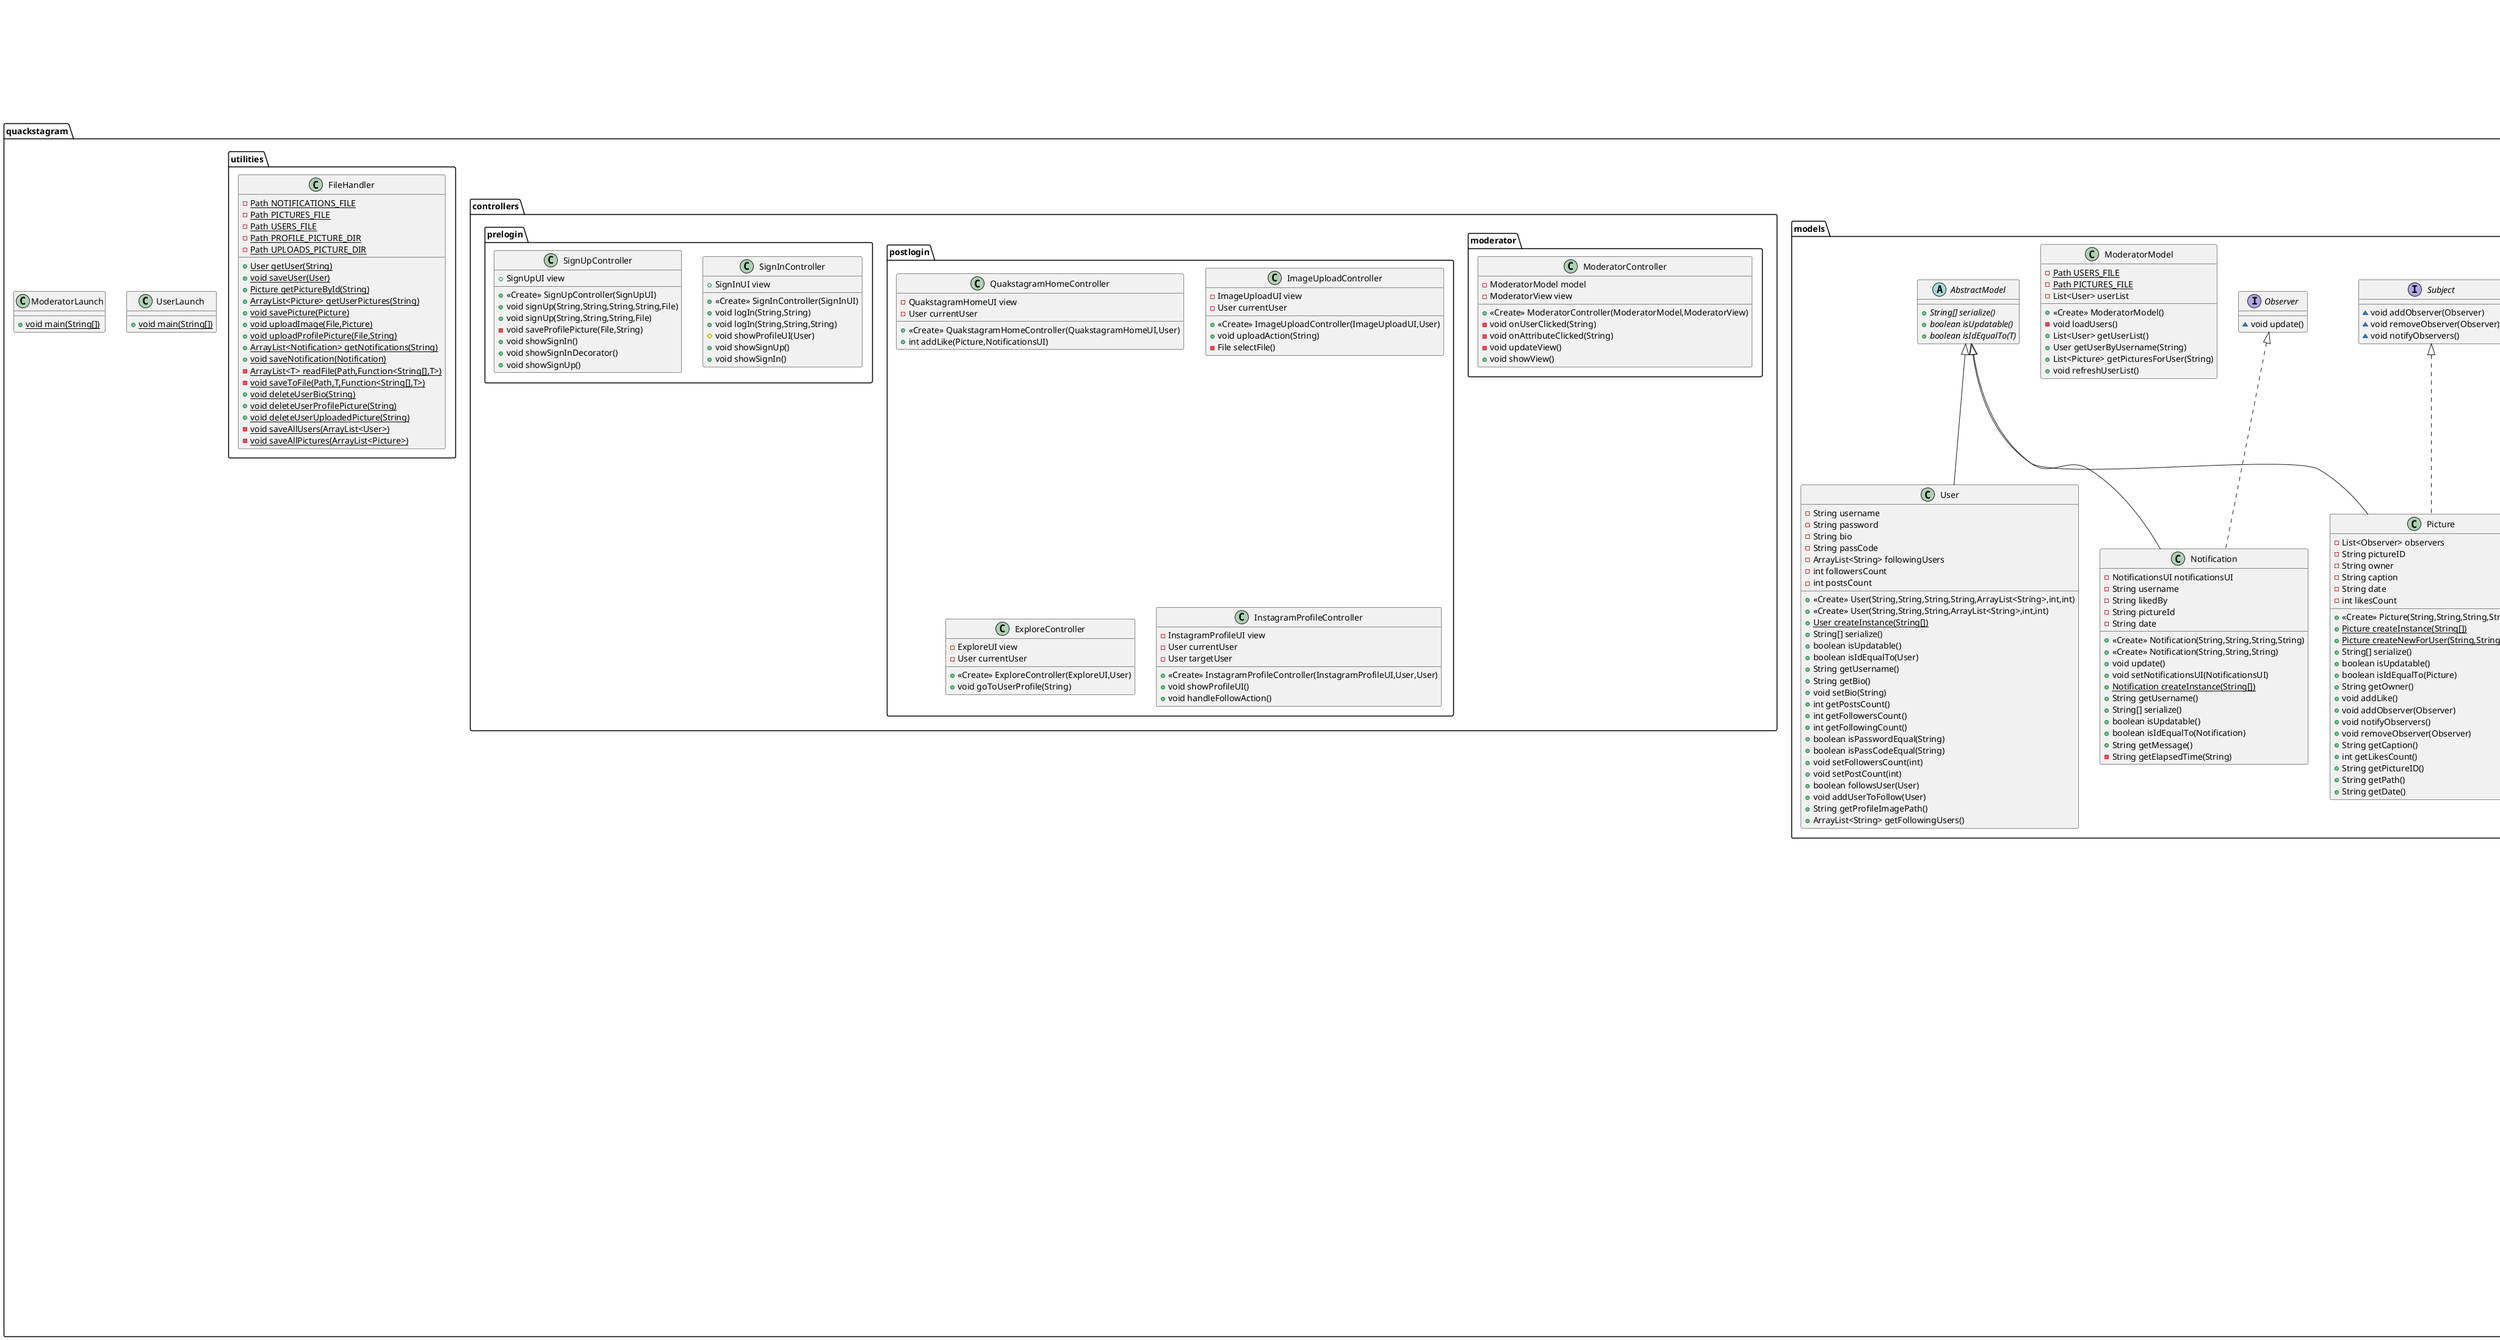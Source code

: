 @startuml
abstract class quackstagram.views.BaseFrameManager {
# {static} int WIDTH
# {static} int HEIGHT
- String title
- Theme theme
+ <<Create>> BaseFrameManager(String)
# String getRawTitle()
# String getFormattedTitle()
# Color getColor(ColorID)
# String getIconPath(IconID)
# void initializeUI()
- JPanel createHeaderPanel()
# String getHeaderText()
# {abstract}JComponent createMainContentPanel()
# {abstract}JComponent createControlPanel()
}


class quackstagram.views.postlogin.components.InstagramUIComponents {
- User currentUser
- User targetUser
- {static} int PROFILE_IMAGE_SIZE
- boolean isCurrentUser
- InstagramProfileController controller
- Theme theme
- Color followButtonColor
- Color textPrimaryColor
- Color backgroundHeaderSecondary
- Color minorBackgroundColor
+ <<Create>> InstagramUIComponents(User,User,InstagramProfileController)
+ JPanel createHeaderPanel()
- JLabel createProfileNameLabel()
- JPanel createProfileNameAndBioPanel()
- JTextArea createProfileBio()
- JPanel createStatsFollowPanel(JPanel,JButton)
- JButton createFollowButton()
- void showThemeSelectionMenu(JButton)
- JPanel createStatePanel()
- JLabel createStatLabel(String,String)
}


class quackstagram.models.User {
- String username
- String password
- String bio
- String passCode
- ArrayList<String> followingUsers
- int followersCount
- int postsCount
+ <<Create>> User(String,String,String,String,ArrayList<String>,int,int)
+ <<Create>> User(String,String,String,ArrayList<String>,int,int)
+ {static} User createInstance(String[])
+ String[] serialize()
+ boolean isUpdatable()
+ boolean isIdEqualTo(User)
+ String getUsername()
+ String getBio()
+ void setBio(String)
+ int getPostsCount()
+ int getFollowersCount()
+ int getFollowingCount()
+ boolean isPasswordEqual(String)
+ boolean isPassCodeEqual(String)
+ void setFollowersCount(int)
+ void setPostCount(int)
+ boolean followsUser(User)
+ void addUserToFollow(User)
+ String getProfileImagePath()
+ ArrayList<String> getFollowingUsers()
}


class quackstagram.views.postlogin.commands.OpenExploreUICommand {
- AbstractPostLogin ui
+ <<Create>> OpenExploreUICommand(AbstractPostLogin)
+ void execute(User)
+ void exploreUI(User)
}


class quackstagram.models.Notification {
- NotificationsUI notificationsUI
- String username
- String likedBy
- String pictureId
- String date
+ <<Create>> Notification(String,String,String,String)
+ <<Create>> Notification(String,String,String)
+ void update()
+ void setNotificationsUI(NotificationsUI)
+ {static} Notification createInstance(String[])
+ String getUsername()
+ String[] serialize()
+ boolean isUpdatable()
+ boolean isIdEqualTo(Notification)
+ String getMessage()
- String getElapsedTime(String)
}


abstract class quackstagram.views.prelogin.AbstractPreLogin {
- JButton primaryButton
- JButton secondaryButton
- JLabel lblPhoto
+ <<Create>> AbstractPreLogin(String)
# String getFormattedTitle()
# String getHeaderText()
# JComponent createControlPanel()
- JComponent createPrimaryButton()
- JComponent createSecondaryButton()
# JPanel getDuckIcon()
# {abstract}String getSecondButtonText()
# {abstract}JComponent createMainContentPanel()
# {abstract}void onPrimaryButtonClick(ActionEvent)
# {abstract}void onSecondaryButtonCLick(ActionEvent)
}


class quackstagram.views.prelogin.SignInUIDecorator {
- SignInUI signInUI
~ JTextField txtPassCode
+ <<Create>> SignInUIDecorator(SignInUI)
# JPanel createMainContentPanel()
# void onPrimaryButtonClick(ActionEvent)
}


class quackstagram.controllers.moderator.ModeratorController {
- ModeratorModel model
- ModeratorView view
+ <<Create>> ModeratorController(ModeratorModel,ModeratorView)
- void onUserClicked(String)
- void onAttributeClicked(String)
- void updateView()
+ void showView()
}


class quackstagram.controllers.postlogin.QuakstagramHomeController {
- QuakstagramHomeUI view
- User currentUser
+ <<Create>> QuakstagramHomeController(QuakstagramHomeUI,User)
+ int addLike(Picture,NotificationsUI)
}


interface quackstagram.views.postlogin.NavigationCommand {
~ void execute(User)
}

class quackstagram.views.postlogin.commands.OpenInstagramProfileUICommand {
- AbstractPostLogin ui
+ <<Create>> OpenInstagramProfileUICommand(AbstractPostLogin)
+ void execute(User)
+ void openProfileUI(User)
}


class quackstagram.models.Picture {
- List<Observer> observers
- String pictureID
- String owner
- String caption
- String date
- int likesCount
+ <<Create>> Picture(String,String,String,String,int)
+ {static} Picture createInstance(String[])
+ {static} Picture createNewForUser(String,String)
+ String[] serialize()
+ boolean isUpdatable()
+ boolean isIdEqualTo(Picture)
+ String getOwner()
+ void addLike()
+ void addObserver(Observer)
+ void notifyObservers()
+ void removeObserver(Observer)
+ String getCaption()
+ int getLikesCount()
+ String getPictureID()
+ String getPath()
+ String getDate()
}


class quackstagram.views.postlogin.NotificationsUI {
- JComponent contentPanel
+ <<Create>> NotificationsUI(User)
# JComponent createMainContentPanel()
+ void updateNotifications()
}


class quackstagram.views.prelogin.SignUpUIDecorator {
~ SignUpUI signUpUI
~ JTextField twoFAField
+ <<Create>> SignUpUIDecorator(SignUpUI)
# JPanel createMainContentPanel()
# void onPrimaryButtonClick(ActionEvent)
}


class quackstagram.views.Theme {
- {static} Theme theme
- ThemeName currentTheme
- EnumMap<ThemeName,EnumMap<ColorID,Color>> themeDefinitions
- EnumMap<ThemeName,EnumMap<IconID,String>> iconDefinitions
- <<Create>> Theme()
+ {static} Theme getInstance()
+ void changeTheme(ThemeName)
+ Color getColor(ColorID)
+ String getIconPath(IconID)
}


enum quackstagram.views.ThemeName {
+  DARK
+  LIGHT
}

class quackstagram.controllers.prelogin.SignInController {
+ SignInUI view
+ <<Create>> SignInController(SignInUI)
+ void logIn(String,String)
+ void logIn(String,String,String)
# void showProfileUI(User)
+ void showSignUp()
+ void showSignIn()
}


class quackstagram.UserLaunch {
+ {static} void main(String[])
}

class quackstagram.views.prelogin.SignUpUI {
# JTextField txtUsername
# JTextField txtPassword
# JTextField txtBio
# JButton btnUploadPhoto
# File selectedFile
# SignUpController controller
+ <<Create>> SignUpUI()
# String getSecondButtonText()
# JPanel createMainContentPanel()
# void onPrimaryButtonClick(ActionEvent)
# void onSecondaryButtonCLick(ActionEvent)
+ void handleProfilePictureUpload()
}


interface quackstagram.models.Subject {
~ void addObserver(Observer)
~ void removeObserver(Observer)
~ void notifyObservers()
}

class quackstagram.controllers.postlogin.ImageUploadController {
- ImageUploadUI view
- User currentUser
+ <<Create>> ImageUploadController(ImageUploadUI,User)
+ void uploadAction(String)
- File selectFile()
}


class quackstagram.views.postlogin.ImageUploadUI {
- JLabel imagePreviewLabel
- JTextArea captionArea
- JButton uploadButton
- ImageUploadController controller
+ <<Create>> ImageUploadUI(User)
# JComponent createMainContentPanel()
- void createUploadButton(JPanel)
- void createCaptionTextAndPane(JPanel)
- void createImageIcon(JPanel)
# List<String> disabledIcons()
}


class quackstagram.views.postlogin.QuakstagramHomeUI {
- AbstractPostLogin ui
- NotificationsUI notificationsUI
- {static} int IMAGE_WIDTH
- {static} int IMAGE_HEIGHT
- CardLayout cardLayout
- JPanel cardPanel
- JPanel homePanel
- JPanel imageViewPanel
- QuakstagramHomeController controller
+ <<Create>> QuakstagramHomeUI(User,NotificationsUI)
# JComponent createMainContentPanel()
# String getHeaderText()
- ArrayList<Picture> getPicturesToShow()
- void populateContentPanel(JPanel,ArrayList<Picture>)
- JPanel getItemPanel()
- JLabel getNameLabel(String)
- JLabel getCaptionLabel(String)
- JLabel getLikesLabel(int)
- JPanel getSpacingPanel()
- JLabel getImageLabel(String)
- JPanel getUserPanel(Picture)
- JPanel getInfoPanel(Picture)
- void displayImage(Picture)
- JButton getLikeButton(Picture,JLabel)
}


class quackstagram.views.postlogin.commands.OpenImageUploadUICommand {
- AbstractPostLogin ui
+ <<Create>> OpenImageUploadUICommand(AbstractPostLogin)
+ void execute(User)
+ void imageUploadUI(User)
}


interface quackstagram.models.Observer {
~ void update()
}

class quackstagram.views.postlogin.commands.OpenNotificationUICommand {
- AbstractPostLogin ui
+ <<Create>> OpenNotificationUICommand(AbstractPostLogin)
+ void execute(User)
+ void notificationsUI(User)
}


class quackstagram.models.ModeratorModel {
- {static} Path USERS_FILE
- {static} Path PICTURES_FILE
- List<User> userList
+ <<Create>> ModeratorModel()
- void loadUsers()
+ List<User> getUserList()
+ User getUserByUsername(String)
+ List<Picture> getPicturesForUser(String)
+ void refreshUserList()
}


class quackstagram.views.postlogin.ExploreUI {
- int WIDTH
~ {static} int IMAGE_SIZE
- ExploreController controller
+ <<Create>> ExploreUI(User)
# JComponent createMainContentPanel()
+ void loadImages(JPanel)
- String getCalculatedTime(Picture)
- JPanel getTopPanel(Picture)
- JLabel getImageLabel(Picture)
- JPanel getBottomPanel(Picture)
- JPanel getBackButtonPanel()
- JPanel getContainerPanel(Picture)
+ void displayImage(Picture)
}


class quackstagram.controllers.postlogin.ExploreController {
- ExploreUI view
- User currentUser
+ <<Create>> ExploreController(ExploreUI,User)
+ void goToUserProfile(String)
}


class quackstagram.views.moderator.ModeratorView {
- JList<String> userListDisplay
- JList<String> userDetailsList
- DefaultListModel<String> userDetailsModel
- JButton deleteButton
- JLabel imagePreview
- Consumer<String> onUserClick
- Consumer<String> onAttributeClick
+ <<Create>> ModeratorView()
- void initializeComponents()
- void clearImagePreview()
- void layoutComponents()
+ void displayUserList(List<String>)
+ void setUserDetails(List<String>)
- void loadImagePreview(String)
+ void setOnUserClickListener(Consumer<String>)
+ void setOnAttributeClickListener(Consumer<String>)
- void updateDeleteButtonVisibility()
+ String getSelectedUsername()
}


abstract class quackstagram.views.postlogin.AbstractPostLogin {
# {static} int NAV_ICON_SIZE
# User currentUser
+ <<Create>> AbstractPostLogin(String,User)
# User getCurrentUser()
# {abstract}JComponent createMainContentPanel()
# JComponent createControlPanel()
# List<String> disabledIcons()
- JButton createIconButton(String,String)
- void performActionBasedOnButtonType(String)
}


class quackstagram.views.postlogin.commands.OpenHomeUICommand {
- AbstractPostLogin ui
+ <<Create>> OpenHomeUICommand(AbstractPostLogin)
+ void execute(User)
+ void openHomeUI(User)
}


abstract class quackstagram.models.AbstractModel {
+ {abstract}String[] serialize()
+ {abstract}boolean isUpdatable()
+ {abstract}boolean isIdEqualTo(T)
}

enum quackstagram.views.ColorID {
+  BACKGROUND_HEADER
+  BACKGROUND_HEADER_SECONDARY
+  MAIN_BACKGROUND
+  MINOR_BACKGROUND
+  LIKE_BUTTON
+  PRIMARY_lOGIN_BUTTON
+  BACKGROUND_SPACING
+  FOLLOW_BUTTON
+  TEXT_PRIMARY
+  TEXT_SECONDARY
+  ENTER_COMPONENT
+  OPPOSITE_TEXT
}

class quackstagram.views.postlogin.InstagramProfileUI {
- {static} int GRID_IMAGE_SIZE
- InstagramUIComponents uiComponents
- JPanel contentPanel
- User targetUser
- InstagramProfileController controller
+ <<Create>> InstagramProfileUI(User,User)
+ <<Create>> InstagramProfileUI(User)
# JComponent createMainContentPanel()
- void overwriteMainContentPanel()
- JLabel createImageLabel(ImageIcon)
- void displayImage(ImageIcon)
# List<String> disabledIcons()
}


class quackstagram.views.prelogin.SignInUI {
# JTextField txtUsername
# JTextField txtPassword
# SignInController controller
+ <<Create>> SignInUI()
# JPanel createMainContentPanel()
# String getSecondButtonText()
# void onPrimaryButtonClick(ActionEvent)
# void onSecondaryButtonCLick(ActionEvent)
}


class quackstagram.controllers.prelogin.SignUpController {
+ SignUpUI view
+ <<Create>> SignUpController(SignUpUI)
+ void signUp(String,String,String,String,File)
+ void signUp(String,String,String,File)
- void saveProfilePicture(File,String)
+ void showSignIn()
+ void showSignInDecorator()
+ void showSignUp()
}


enum quackstagram.views.IconID {
+  ADD
+  HEART
+  HOME
+  PROFILE
+  SEARCH
}

class quackstagram.utilities.FileHandler {
- {static} Path NOTIFICATIONS_FILE
- {static} Path PICTURES_FILE
- {static} Path USERS_FILE
- {static} Path PROFILE_PICTURE_DIR
- {static} Path UPLOADS_PICTURE_DIR
+ {static} User getUser(String)
+ {static} void saveUser(User)
+ {static} Picture getPictureById(String)
+ {static} ArrayList<Picture> getUserPictures(String)
+ {static} void savePicture(Picture)
+ {static} void uploadImage(File,Picture)
+ {static} void uploadProfilePicture(File,String)
+ {static} ArrayList<Notification> getNotifications(String)
+ {static} void saveNotification(Notification)
- {static} ArrayList<T> readFile(Path,Function<String[],T>)
- {static} void saveToFile(Path,T,Function<String[],T>)
+ {static} void deleteUserBio(String)
+ {static} void deleteUserProfilePicture(String)
+ {static} void deleteUserUploadedPicture(String)
- {static} void saveAllUsers(ArrayList<User>)
- {static} void saveAllPictures(ArrayList<Picture>)
}


class quackstagram.ModeratorLaunch {
+ {static} void main(String[])
}

class quackstagram.controllers.postlogin.InstagramProfileController {
- InstagramProfileUI view
- User currentUser
- User targetUser
+ <<Create>> InstagramProfileController(InstagramProfileUI,User,User)
+ void showProfileUI()
+ void handleFollowAction()
}




javax.swing.JFrame <|-- quackstagram.views.BaseFrameManager
quackstagram.models.AbstractModel <|-- quackstagram.models.User
quackstagram.views.postlogin.NavigationCommand <|.. quackstagram.views.postlogin.commands.OpenExploreUICommand
javax.swing.JFrame <|-- quackstagram.views.postlogin.commands.OpenExploreUICommand
quackstagram.models.Observer <|.. quackstagram.models.Notification
quackstagram.models.AbstractModel <|-- quackstagram.models.Notification
quackstagram.views.BaseFrameManager <|-- quackstagram.views.prelogin.AbstractPreLogin
quackstagram.views.prelogin.SignInUI <|-- quackstagram.views.prelogin.SignInUIDecorator
quackstagram.views.postlogin.NavigationCommand <|.. quackstagram.views.postlogin.commands.OpenInstagramProfileUICommand
javax.swing.JFrame <|-- quackstagram.views.postlogin.commands.OpenInstagramProfileUICommand
quackstagram.models.Subject <|.. quackstagram.models.Picture
quackstagram.models.AbstractModel <|-- quackstagram.models.Picture
quackstagram.views.postlogin.AbstractPostLogin <|-- quackstagram.views.postlogin.NotificationsUI
quackstagram.views.prelogin.SignUpUI <|-- quackstagram.views.prelogin.SignUpUIDecorator
quackstagram.views.prelogin.AbstractPreLogin <|-- quackstagram.views.prelogin.SignUpUI
quackstagram.views.postlogin.AbstractPostLogin <|-- quackstagram.views.postlogin.ImageUploadUI
quackstagram.views.postlogin.AbstractPostLogin <|-- quackstagram.views.postlogin.QuakstagramHomeUI
quackstagram.views.postlogin.NavigationCommand <|.. quackstagram.views.postlogin.commands.OpenImageUploadUICommand
javax.swing.JFrame <|-- quackstagram.views.postlogin.commands.OpenImageUploadUICommand
quackstagram.views.postlogin.NavigationCommand <|.. quackstagram.views.postlogin.commands.OpenNotificationUICommand
javax.swing.JFrame <|-- quackstagram.views.postlogin.commands.OpenNotificationUICommand
quackstagram.views.postlogin.AbstractPostLogin <|-- quackstagram.views.postlogin.ExploreUI
quackstagram.views.moderator.JFrame <|-- quackstagram.views.moderator.ModeratorView
quackstagram.views.BaseFrameManager <|-- quackstagram.views.postlogin.AbstractPostLogin
quackstagram.views.postlogin.NavigationCommand <|.. quackstagram.views.postlogin.commands.OpenHomeUICommand
javax.swing.JFrame <|-- quackstagram.views.postlogin.commands.OpenHomeUICommand
quackstagram.views.postlogin.AbstractPostLogin <|-- quackstagram.views.postlogin.InstagramProfileUI
quackstagram.views.prelogin.AbstractPreLogin <|-- quackstagram.views.prelogin.SignInUI
@enduml